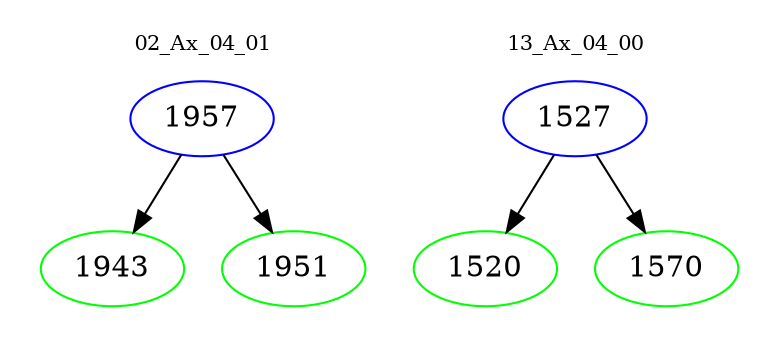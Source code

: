 digraph{
subgraph cluster_0 {
color = white
label = "02_Ax_04_01";
fontsize=10;
T0_1957 [label="1957", color="blue"]
T0_1957 -> T0_1943 [color="black"]
T0_1943 [label="1943", color="green"]
T0_1957 -> T0_1951 [color="black"]
T0_1951 [label="1951", color="green"]
}
subgraph cluster_1 {
color = white
label = "13_Ax_04_00";
fontsize=10;
T1_1527 [label="1527", color="blue"]
T1_1527 -> T1_1520 [color="black"]
T1_1520 [label="1520", color="green"]
T1_1527 -> T1_1570 [color="black"]
T1_1570 [label="1570", color="green"]
}
}
